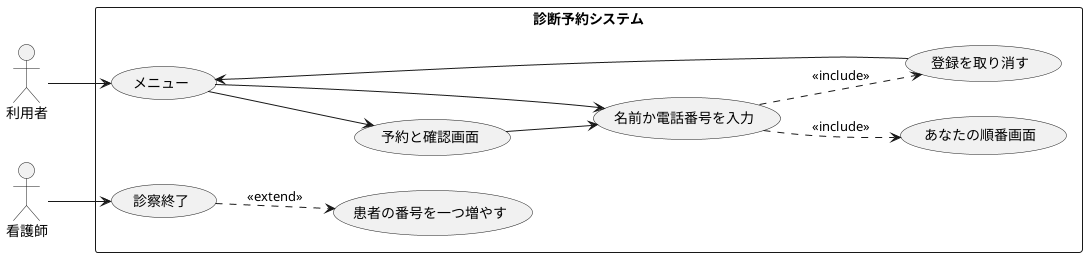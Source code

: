 @startuml
left to right direction
actor 利用者 as user
actor 看護師 as nurse
rectangle 診断予約システム{
    usecase メニュー as mnue
    usecase 予約と確認画面 as reserve
    usecase あなたの順番画面 as order
    usecase 名前か電話番号を入力 as entered
    usecase 登録を取り消す as derete
    usecase 患者の番号を一つ増やす as plus
    usecase 診察終了 as end
}
user -->mnue
mnue -->reserve
mnue -->entered
reserve -->entered
entered ..> order : << include >>
entered ..> derete : << include >>
derete -->mnue 
nurse --> end
end ..> plus : << extend >>
@enduml



